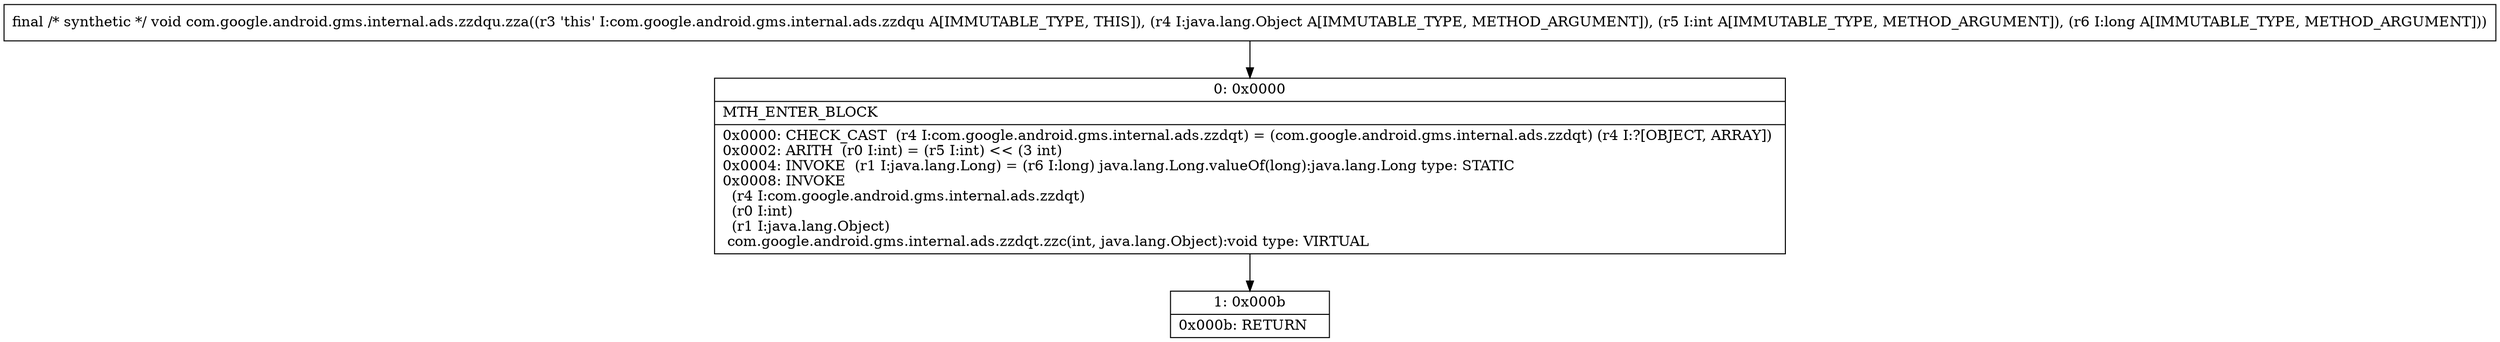 digraph "CFG forcom.google.android.gms.internal.ads.zzdqu.zza(Ljava\/lang\/Object;IJ)V" {
Node_0 [shape=record,label="{0\:\ 0x0000|MTH_ENTER_BLOCK\l|0x0000: CHECK_CAST  (r4 I:com.google.android.gms.internal.ads.zzdqt) = (com.google.android.gms.internal.ads.zzdqt) (r4 I:?[OBJECT, ARRAY]) \l0x0002: ARITH  (r0 I:int) = (r5 I:int) \<\< (3 int) \l0x0004: INVOKE  (r1 I:java.lang.Long) = (r6 I:long) java.lang.Long.valueOf(long):java.lang.Long type: STATIC \l0x0008: INVOKE  \l  (r4 I:com.google.android.gms.internal.ads.zzdqt)\l  (r0 I:int)\l  (r1 I:java.lang.Object)\l com.google.android.gms.internal.ads.zzdqt.zzc(int, java.lang.Object):void type: VIRTUAL \l}"];
Node_1 [shape=record,label="{1\:\ 0x000b|0x000b: RETURN   \l}"];
MethodNode[shape=record,label="{final \/* synthetic *\/ void com.google.android.gms.internal.ads.zzdqu.zza((r3 'this' I:com.google.android.gms.internal.ads.zzdqu A[IMMUTABLE_TYPE, THIS]), (r4 I:java.lang.Object A[IMMUTABLE_TYPE, METHOD_ARGUMENT]), (r5 I:int A[IMMUTABLE_TYPE, METHOD_ARGUMENT]), (r6 I:long A[IMMUTABLE_TYPE, METHOD_ARGUMENT])) }"];
MethodNode -> Node_0;
Node_0 -> Node_1;
}

